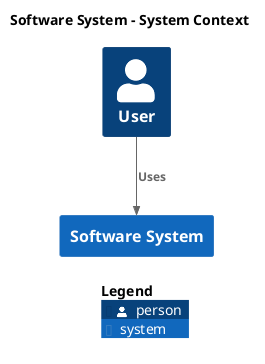@startuml
set separator none
title Software System - System Context

top to bottom direction

!include <C4/C4>
!include <C4/C4_Context>

Person(User, "User", $descr="", $tags="", $link="")
System(SoftwareSystem, "Software System", $descr="", $tags="", $link="")

Rel(User, SoftwareSystem, "Uses", $techn="", $tags="", $link="")

SHOW_LEGEND(true)
@enduml